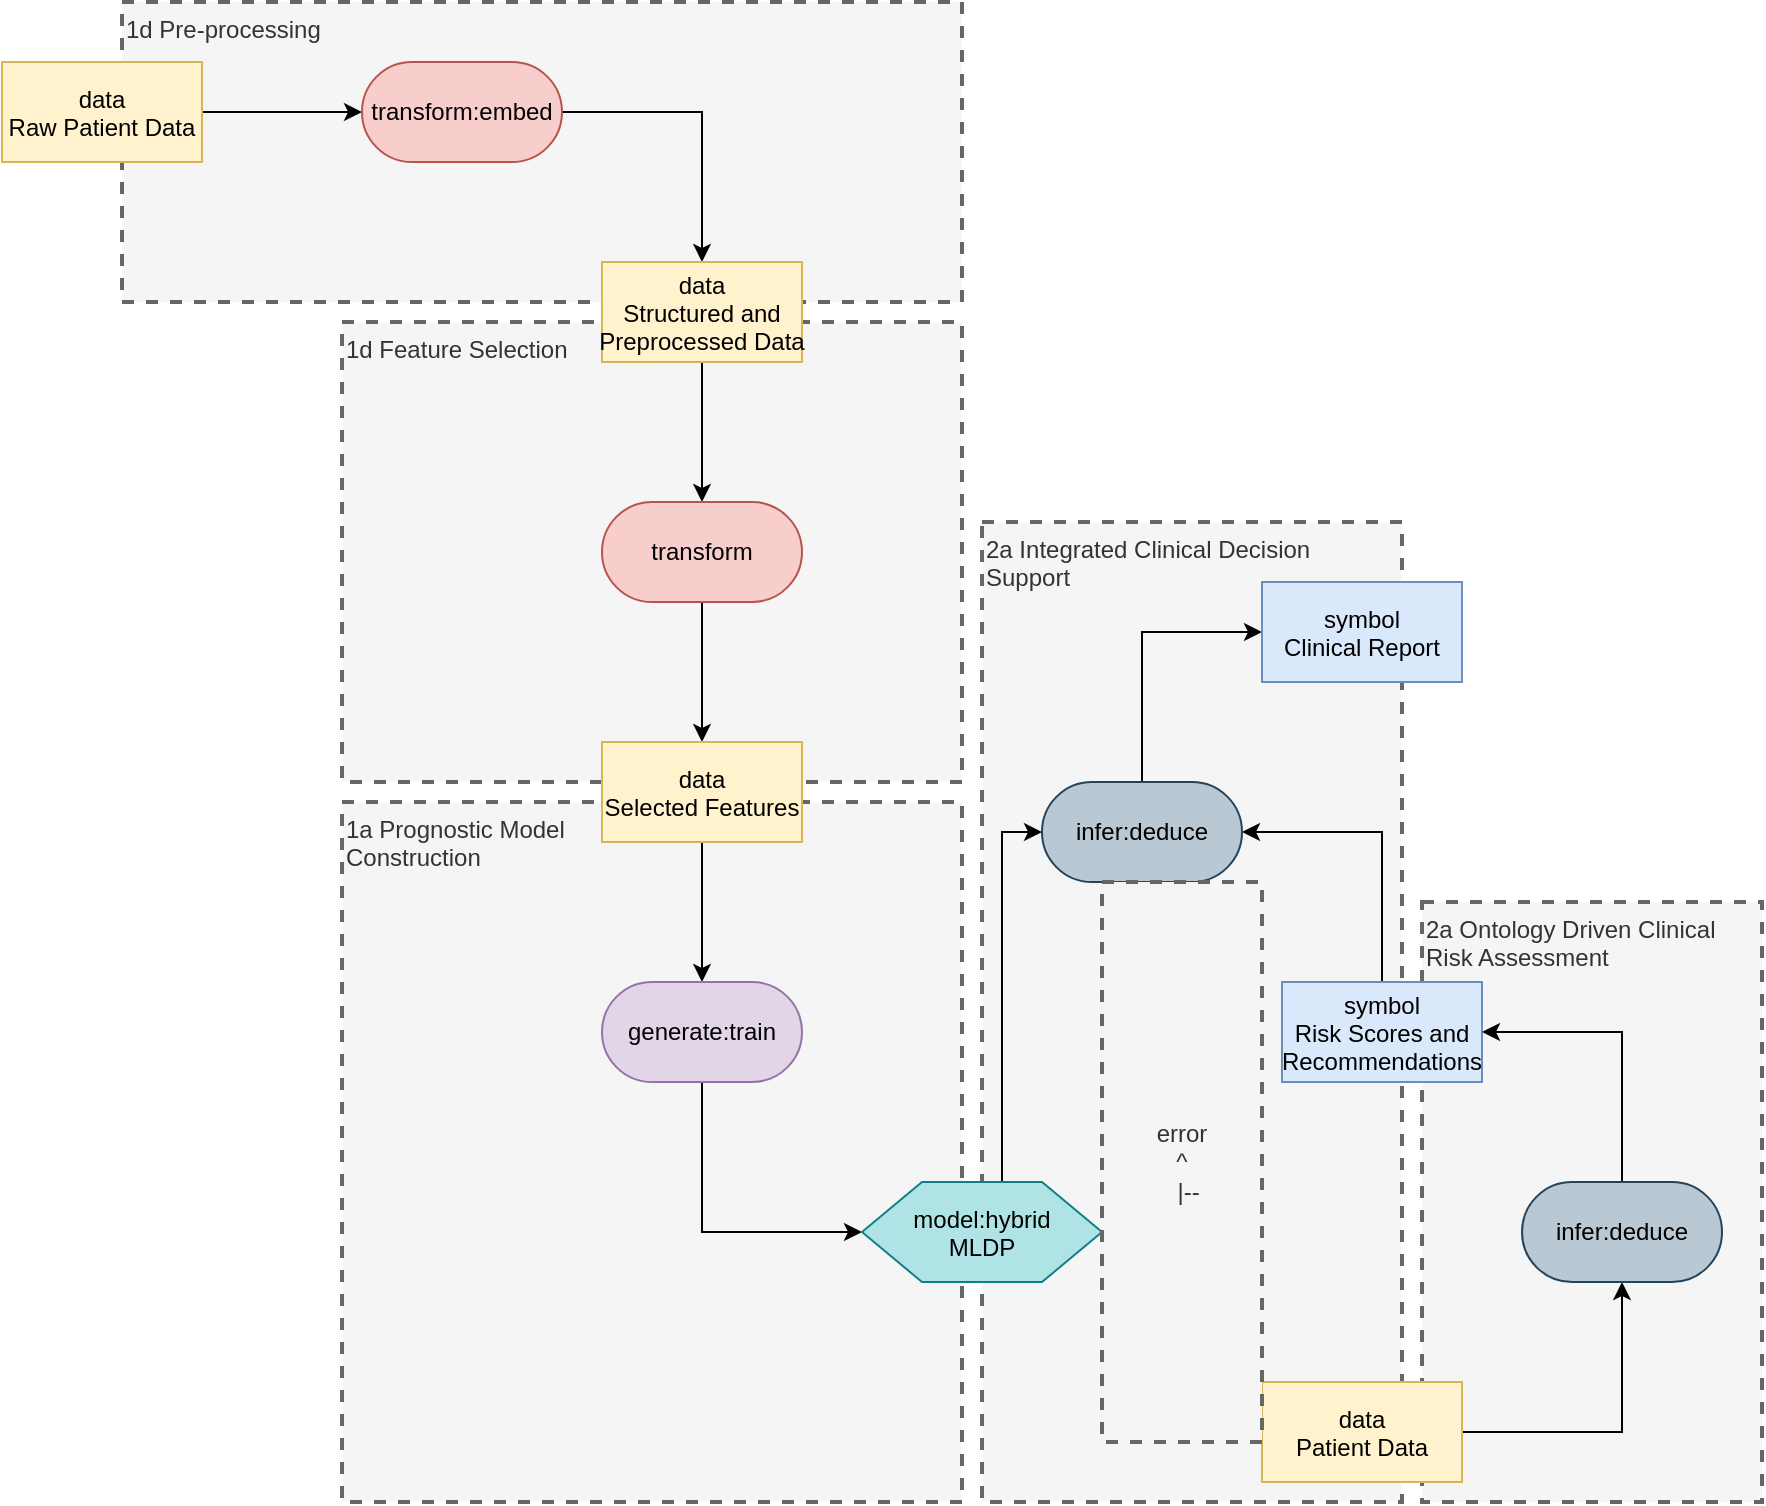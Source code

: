 <mxfile version="26.2.14">
  <diagram name="Page-1" id="iIab-Z3kXB2uHs883U-0">
    <mxGraphModel dx="1426" dy="871" grid="1" gridSize="10" guides="1" tooltips="1" connect="1" arrows="1" fold="1" page="1" pageScale="1" pageWidth="3300" pageHeight="4681" math="0" shadow="0">
      <root>
        <mxCell id="0" />
        <mxCell id="1" parent="0" />
        <mxCell id="KbZx7B69FW1pLlju62c9-33" value="2a Ontology Driven Clinical Risk Assessment" style="text;html=1;align=left;verticalAlign=top;whiteSpace=wrap;rounded=0;dashed=1;fillColor=#f5f5f5;fontColor=#333333;strokeColor=#666666;strokeWidth=2;" name="text" vertex="1" parent="1">
          <mxGeometry x="1370" y="850" width="170" height="300" as="geometry" />
        </mxCell>
        <mxCell id="KbZx7B69FW1pLlju62c9-32" value="&lt;div&gt;2a Integrated Clinical Decision&lt;/div&gt;&lt;div&gt;Support&lt;/div&gt;" style="text;html=1;align=left;verticalAlign=top;whiteSpace=wrap;rounded=0;dashed=1;fillColor=#f5f5f5;fontColor=#333333;strokeColor=#666666;strokeWidth=2;" name="text" vertex="1" parent="1">
          <mxGeometry x="1150" y="660" width="210" height="490" as="geometry" />
        </mxCell>
        <mxCell id="KbZx7B69FW1pLlju62c9-31" value="&lt;div&gt;1a Prognostic Model&lt;/div&gt;&lt;div&gt;Construction&lt;/div&gt;" style="text;html=1;align=left;verticalAlign=top;whiteSpace=wrap;rounded=0;dashed=1;fillColor=#f5f5f5;fontColor=#333333;strokeColor=#666666;strokeWidth=2;" name="text" vertex="1" parent="1">
          <mxGeometry x="830" y="800" width="310" height="350" as="geometry" />
        </mxCell>
        <mxCell id="KbZx7B69FW1pLlju62c9-30" value="1d Feature Selection" style="text;html=1;align=left;verticalAlign=top;whiteSpace=wrap;rounded=0;dashed=1;fillColor=#f5f5f5;fontColor=#333333;strokeColor=#666666;strokeWidth=2;" name="text" vertex="1" parent="1">
          <mxGeometry x="830" y="560" width="310" height="230" as="geometry" />
        </mxCell>
        <mxCell id="KbZx7B69FW1pLlju62c9-29" value="1d Pre-processing" style="text;html=1;align=left;verticalAlign=top;whiteSpace=wrap;rounded=0;dashed=1;fillColor=#f5f5f5;fontColor=#333333;strokeColor=#666666;strokeWidth=2;" name="text" vertex="1" parent="1">
          <mxGeometry x="720" y="400" width="420" height="150" as="geometry" />
        </mxCell>
        <mxCell id="KbZx7B69FW1pLlju62c9-3" style="edgeStyle=orthogonalEdgeStyle;rounded=0;orthogonalLoop=1;jettySize=auto;html=1;exitX=1;exitY=0.5;exitDx=0;exitDy=0;entryX=0;entryY=0.5;entryDx=0;entryDy=0;" edge="1" parent="1" source="KbZx7B69FW1pLlju62c9-1" target="KbZx7B69FW1pLlju62c9-2">
          <mxGeometry relative="1" as="geometry" />
        </mxCell>
        <mxCell id="KbZx7B69FW1pLlju62c9-1" value="data&#xa;Raw Patient Data" style="rectangle;fillColor=#fff2cc;strokeColor=#d6b656;" name="data" vertex="1" parent="1">
          <mxGeometry x="660" y="430" width="100" height="50" as="geometry" />
        </mxCell>
        <mxCell id="KbZx7B69FW1pLlju62c9-5" style="edgeStyle=orthogonalEdgeStyle;rounded=0;orthogonalLoop=1;jettySize=auto;html=1;exitX=1;exitY=0.5;exitDx=0;exitDy=0;entryX=0.5;entryY=0;entryDx=0;entryDy=0;" edge="1" parent="1" source="KbZx7B69FW1pLlju62c9-2" target="KbZx7B69FW1pLlju62c9-4">
          <mxGeometry relative="1" as="geometry" />
        </mxCell>
        <mxCell id="KbZx7B69FW1pLlju62c9-2" value="transform:embed" style="rounded=1;whiteSpace=wrap;html=1;arcSize=50;fillColor=#f8cecc;strokeColor=#b85450;" name="transform" vertex="1" parent="1">
          <mxGeometry x="840" y="430" width="100" height="50" as="geometry" />
        </mxCell>
        <mxCell id="KbZx7B69FW1pLlju62c9-7" style="edgeStyle=orthogonalEdgeStyle;rounded=0;orthogonalLoop=1;jettySize=auto;html=1;exitX=0.5;exitY=1;exitDx=0;exitDy=0;entryX=0.5;entryY=0;entryDx=0;entryDy=0;" edge="1" parent="1" source="KbZx7B69FW1pLlju62c9-4" target="KbZx7B69FW1pLlju62c9-6">
          <mxGeometry relative="1" as="geometry" />
        </mxCell>
        <mxCell id="KbZx7B69FW1pLlju62c9-4" value="data&#xa;Structured and&#xa;Preprocessed Data" style="rectangle;fillColor=#fff2cc;strokeColor=#d6b656;" name="data" vertex="1" parent="1">
          <mxGeometry x="960" y="530" width="100" height="50" as="geometry" />
        </mxCell>
        <mxCell id="KbZx7B69FW1pLlju62c9-9" style="edgeStyle=orthogonalEdgeStyle;rounded=0;orthogonalLoop=1;jettySize=auto;html=1;exitX=0.5;exitY=1;exitDx=0;exitDy=0;entryX=0.5;entryY=0;entryDx=0;entryDy=0;" edge="1" parent="1" source="KbZx7B69FW1pLlju62c9-6" target="KbZx7B69FW1pLlju62c9-8">
          <mxGeometry relative="1" as="geometry" />
        </mxCell>
        <mxCell id="KbZx7B69FW1pLlju62c9-6" value="transform" style="rounded=1;whiteSpace=wrap;html=1;arcSize=50;fillColor=#f8cecc;strokeColor=#b85450;" name="transform" vertex="1" parent="1">
          <mxGeometry x="960" y="650" width="100" height="50" as="geometry" />
        </mxCell>
        <mxCell id="KbZx7B69FW1pLlju62c9-11" style="edgeStyle=orthogonalEdgeStyle;rounded=0;orthogonalLoop=1;jettySize=auto;html=1;exitX=0.5;exitY=1;exitDx=0;exitDy=0;entryX=0.5;entryY=0;entryDx=0;entryDy=0;" edge="1" parent="1" source="KbZx7B69FW1pLlju62c9-8" target="KbZx7B69FW1pLlju62c9-10">
          <mxGeometry relative="1" as="geometry" />
        </mxCell>
        <mxCell id="KbZx7B69FW1pLlju62c9-8" value="data&#xa;Selected Features" style="rectangle;fillColor=#fff2cc;strokeColor=#d6b656;" name="data" vertex="1" parent="1">
          <mxGeometry x="960" y="770" width="100" height="50" as="geometry" />
        </mxCell>
        <mxCell id="KbZx7B69FW1pLlju62c9-13" style="edgeStyle=orthogonalEdgeStyle;rounded=0;orthogonalLoop=1;jettySize=auto;html=1;exitX=0.5;exitY=1;exitDx=0;exitDy=0;entryX=0;entryY=0.5;entryDx=0;entryDy=0;" edge="1" parent="1" source="KbZx7B69FW1pLlju62c9-10" target="KbZx7B69FW1pLlju62c9-12">
          <mxGeometry relative="1" as="geometry" />
        </mxCell>
        <mxCell id="KbZx7B69FW1pLlju62c9-10" value="generate:train" style="rounded=1;whiteSpace=wrap;html=1;arcSize=50;fillColor=#e1d5e7;strokeColor=#9673a6;" name="generate:train" vertex="1" parent="1">
          <mxGeometry x="960" y="890" width="100" height="50" as="geometry" />
        </mxCell>
        <mxCell id="KbZx7B69FW1pLlju62c9-26" style="edgeStyle=orthogonalEdgeStyle;rounded=0;orthogonalLoop=1;jettySize=auto;html=1;exitX=0.5;exitY=0;exitDx=0;exitDy=0;entryX=0;entryY=0.5;entryDx=0;entryDy=0;" edge="1" parent="1" source="KbZx7B69FW1pLlju62c9-12" target="KbZx7B69FW1pLlju62c9-20">
          <mxGeometry relative="1" as="geometry">
            <Array as="points">
              <mxPoint x="1160" y="990" />
              <mxPoint x="1160" y="815" />
            </Array>
          </mxGeometry>
        </mxCell>
        <mxCell id="KbZx7B69FW1pLlju62c9-12" value="model:hybrid&#xa;MLDP" style="shape=hexagon;perimeter=hexagonPerimeter2;fillColor=#b0e3e6;strokeColor=#0e8088;" name="model" vertex="1" parent="1">
          <mxGeometry x="1090" y="990" width="120" height="50" as="geometry" />
        </mxCell>
        <mxCell id="KbZx7B69FW1pLlju62c9-18" style="edgeStyle=orthogonalEdgeStyle;rounded=0;orthogonalLoop=1;jettySize=auto;html=1;exitX=1;exitY=0.5;exitDx=0;exitDy=0;entryX=0.5;entryY=1;entryDx=0;entryDy=0;" edge="1" parent="1" source="KbZx7B69FW1pLlju62c9-14" target="KbZx7B69FW1pLlju62c9-17">
          <mxGeometry relative="1" as="geometry" />
        </mxCell>
        <mxCell id="KbZx7B69FW1pLlju62c9-14" value="data&#xa;Patient Data" style="rectangle;fillColor=#fff2cc;strokeColor=#d6b656;" name="data" vertex="1" parent="1">
          <mxGeometry x="1290" y="1090" width="100" height="50" as="geometry" />
        </mxCell>
        <mxCell id="KbZx7B69FW1pLlju62c9-27" style="edgeStyle=orthogonalEdgeStyle;rounded=0;orthogonalLoop=1;jettySize=auto;html=1;exitX=0.5;exitY=0;exitDx=0;exitDy=0;entryX=1;entryY=0.5;entryDx=0;entryDy=0;" edge="1" parent="1" source="KbZx7B69FW1pLlju62c9-16" target="KbZx7B69FW1pLlju62c9-20">
          <mxGeometry relative="1" as="geometry" />
        </mxCell>
        <mxCell id="KbZx7B69FW1pLlju62c9-16" value="symbol&#xa;Risk Scores and&#xa;Recommendations" style="rectangle;fillColor=#dae8fc;strokeColor=#6c8ebf;" name="symbol" vertex="1" parent="1">
          <mxGeometry x="1300" y="890" width="100" height="50" as="geometry" />
        </mxCell>
        <mxCell id="KbZx7B69FW1pLlju62c9-19" style="edgeStyle=orthogonalEdgeStyle;rounded=0;orthogonalLoop=1;jettySize=auto;html=1;exitX=0.5;exitY=0;exitDx=0;exitDy=0;entryX=1;entryY=0.5;entryDx=0;entryDy=0;" edge="1" parent="1" source="KbZx7B69FW1pLlju62c9-17" target="KbZx7B69FW1pLlju62c9-16">
          <mxGeometry relative="1" as="geometry" />
        </mxCell>
        <mxCell id="KbZx7B69FW1pLlju62c9-17" value="infer:deduce" style="rounded=1;whiteSpace=wrap;html=1;arcSize=50;fillColor=#bac8d3;strokeColor=#23445d;" name="infer:deduce" vertex="1" parent="1">
          <mxGeometry x="1420" y="990" width="100" height="50" as="geometry" />
        </mxCell>
        <mxCell id="KbZx7B69FW1pLlju62c9-23" style="edgeStyle=orthogonalEdgeStyle;rounded=0;orthogonalLoop=1;jettySize=auto;html=1;exitX=0.5;exitY=0;exitDx=0;exitDy=0;entryX=0;entryY=0.5;entryDx=0;entryDy=0;" edge="1" parent="1" source="KbZx7B69FW1pLlju62c9-20" target="KbZx7B69FW1pLlju62c9-22">
          <mxGeometry relative="1" as="geometry" />
        </mxCell>
        <mxCell id="KbZx7B69FW1pLlju62c9-20" value="infer:deduce" style="rounded=1;whiteSpace=wrap;html=1;arcSize=50;fillColor=#bac8d3;strokeColor=#23445d;" name="infer:deduce" vertex="1" parent="1">
          <mxGeometry x="1180" y="790" width="100" height="50" as="geometry" />
        </mxCell>
        <mxCell id="KbZx7B69FW1pLlju62c9-22" value="symbol&#xa;Clinical Report" style="rectangle;fillColor=#dae8fc;strokeColor=#6c8ebf;" name="symbol" vertex="1" parent="1">
          <mxGeometry x="1290" y="690" width="100" height="50" as="geometry" />
        </mxCell>
        <mxCell id="KbZx7B69FW1pLlju62c9-28" value="&lt;div&gt;error&lt;/div&gt;&lt;div&gt;^&lt;/div&gt;&lt;div&gt;&amp;nbsp; |--&lt;/div&gt;" style="text;html=1;align=center;verticalAlign=middle;whiteSpace=wrap;rounded=0;dashed=1;fillColor=#f5f5f5;fontColor=#333333;strokeColor=#666666;strokeWidth=2;" name="text" vertex="1" parent="1">
          <mxGeometry x="1210" y="840" width="80" height="280" as="geometry" />
        </mxCell>
      </root>
    </mxGraphModel>
  </diagram>
</mxfile>
